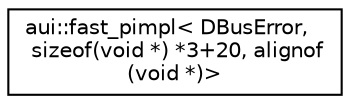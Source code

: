 digraph "Graphical Class Hierarchy"
{
 // LATEX_PDF_SIZE
  edge [fontname="Helvetica",fontsize="10",labelfontname="Helvetica",labelfontsize="10"];
  node [fontname="Helvetica",fontsize="10",shape=record];
  rankdir="LR";
  Node0 [label="aui::fast_pimpl\< DBusError,\l sizeof(void *) *3+20, alignof\l(void *)\>",height=0.2,width=0.4,color="black", fillcolor="white", style="filled",URL="$structaui_1_1fast__pimpl.html",tooltip=" "];
}
